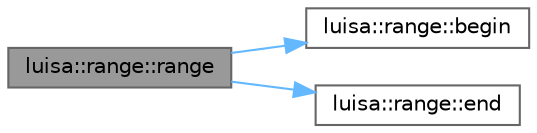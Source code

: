 digraph "luisa::range::range"
{
 // LATEX_PDF_SIZE
  bgcolor="transparent";
  edge [fontname=Helvetica,fontsize=10,labelfontname=Helvetica,labelfontsize=10];
  node [fontname=Helvetica,fontsize=10,shape=box,height=0.2,width=0.4];
  rankdir="LR";
  Node1 [id="Node000001",label="luisa::range::range",height=0.2,width=0.4,color="gray40", fillcolor="grey60", style="filled", fontcolor="black",tooltip=" "];
  Node1 -> Node2 [id="edge1_Node000001_Node000002",color="steelblue1",style="solid",tooltip=" "];
  Node2 [id="Node000002",label="luisa::range::begin",height=0.2,width=0.4,color="grey40", fillcolor="white", style="filled",URL="$classluisa_1_1range.html#af3b8892f3dfe71c2c45f8383ea56bbc5",tooltip=" "];
  Node1 -> Node3 [id="edge2_Node000001_Node000003",color="steelblue1",style="solid",tooltip=" "];
  Node3 [id="Node000003",label="luisa::range::end",height=0.2,width=0.4,color="grey40", fillcolor="white", style="filled",URL="$classluisa_1_1range.html#a8c0f32b320c71afeefbbea747d1ea552",tooltip=" "];
}

